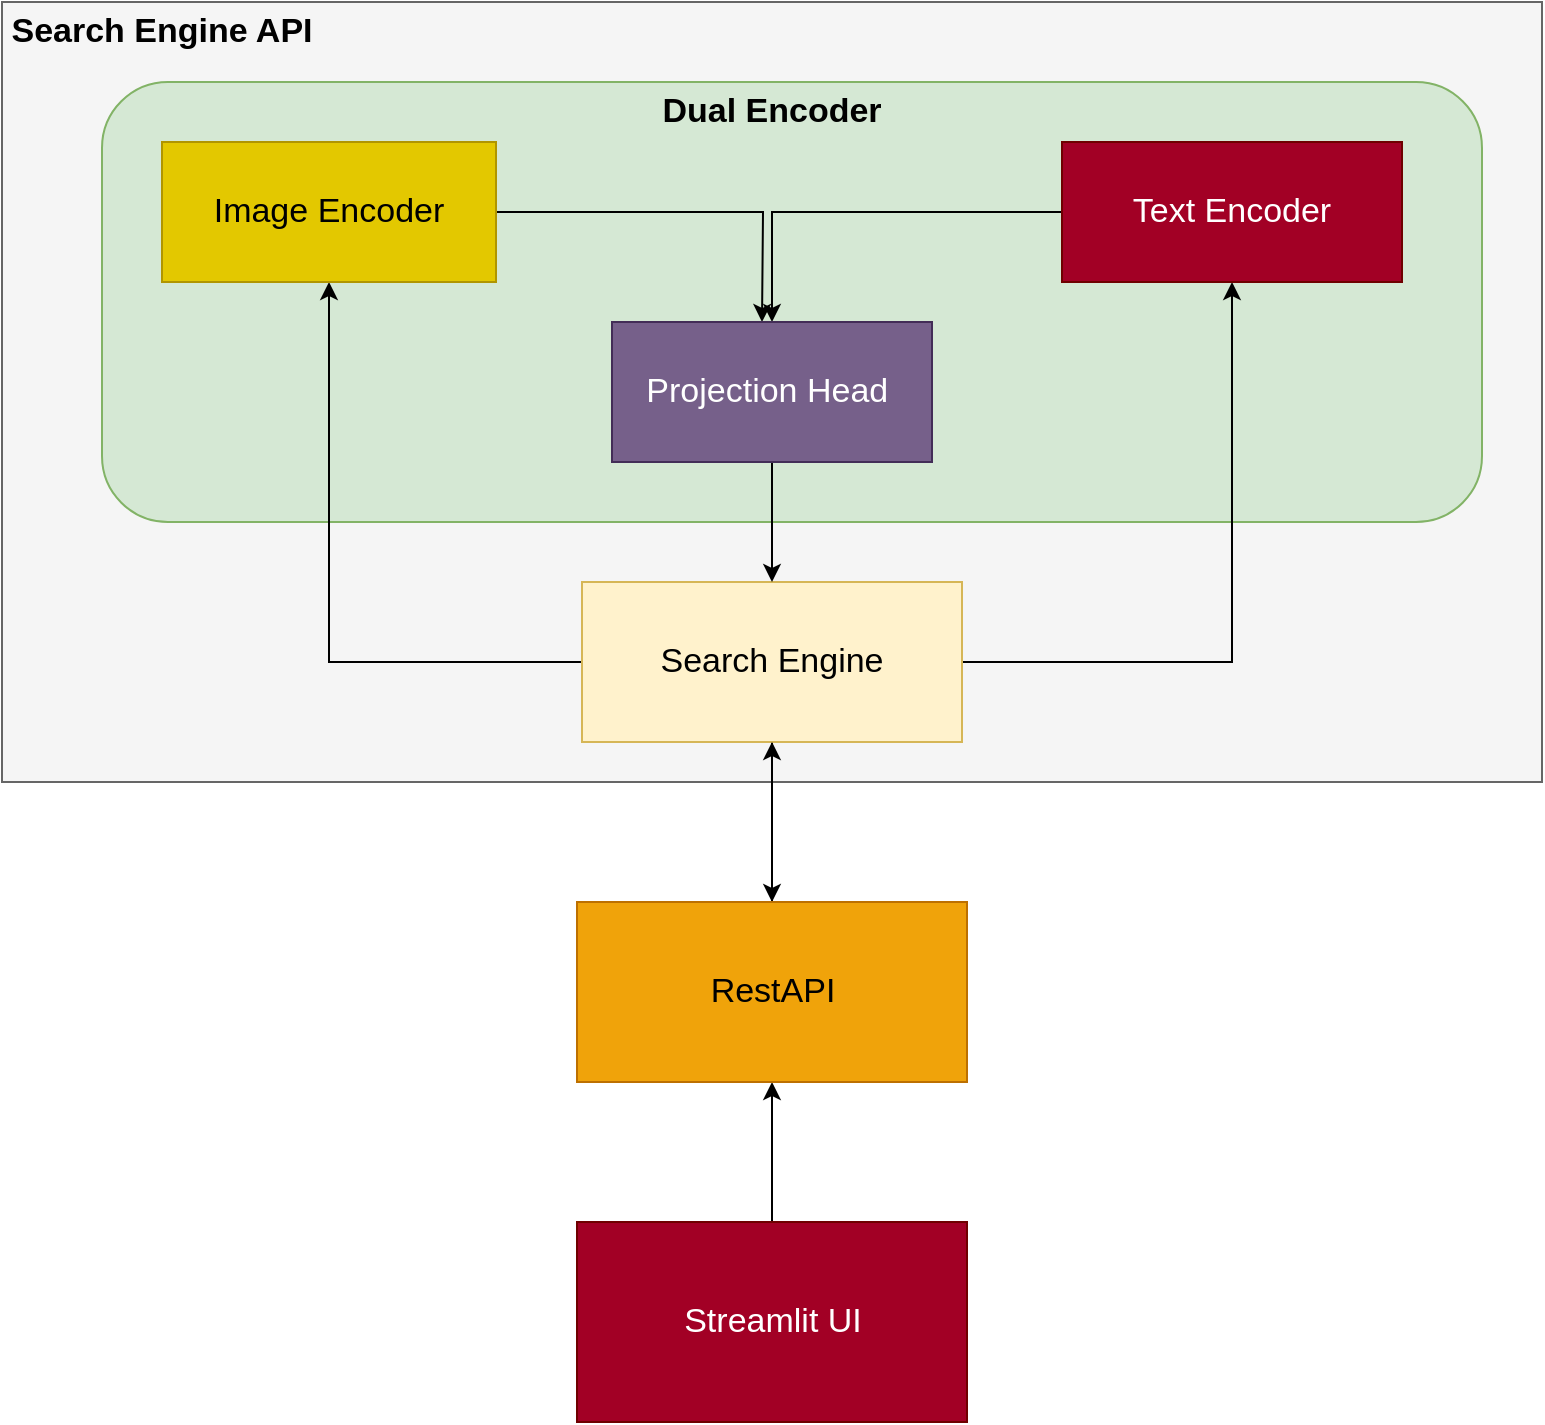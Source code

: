 <mxfile version="20.7.4" type="device"><diagram id="MamlBcBi68GyYtMU6jMY" name="Strona-1"><mxGraphModel dx="778" dy="502" grid="1" gridSize="10" guides="1" tooltips="1" connect="1" arrows="1" fold="1" page="1" pageScale="1" pageWidth="827" pageHeight="1169" math="0" shadow="0"><root><mxCell id="0"/><mxCell id="1" parent="0"/><mxCell id="f-0z7ShAA-5EYgqAXA2M-1" value="" style="rounded=0;whiteSpace=wrap;html=1;fillColor=#f5f5f5;strokeColor=#666666;fontColor=#333333;" parent="1" vertex="1"><mxGeometry x="30" y="30" width="770" height="390" as="geometry"/></mxCell><mxCell id="f-0z7ShAA-5EYgqAXA2M-2" value="Search Engine API" style="text;html=1;strokeColor=none;fillColor=none;align=center;verticalAlign=middle;whiteSpace=wrap;rounded=0;fontSize=17;fontStyle=1" parent="1" vertex="1"><mxGeometry x="30" y="30" width="160" height="30" as="geometry"/></mxCell><mxCell id="f-0z7ShAA-5EYgqAXA2M-14" value="" style="rounded=1;whiteSpace=wrap;html=1;fontSize=17;fillColor=#d5e8d4;strokeColor=#82b366;" parent="1" vertex="1"><mxGeometry x="80" y="70" width="690" height="220" as="geometry"/></mxCell><mxCell id="f-0z7ShAA-5EYgqAXA2M-8" style="edgeStyle=orthogonalEdgeStyle;rounded=0;orthogonalLoop=1;jettySize=auto;html=1;exitX=0;exitY=0.5;exitDx=0;exitDy=0;entryX=0.5;entryY=1;entryDx=0;entryDy=0;fontSize=17;" parent="1" source="f-0z7ShAA-5EYgqAXA2M-5" target="f-0z7ShAA-5EYgqAXA2M-6" edge="1"><mxGeometry relative="1" as="geometry"/></mxCell><mxCell id="f-0z7ShAA-5EYgqAXA2M-9" style="edgeStyle=orthogonalEdgeStyle;rounded=0;orthogonalLoop=1;jettySize=auto;html=1;entryX=0.5;entryY=1;entryDx=0;entryDy=0;fontSize=17;" parent="1" source="f-0z7ShAA-5EYgqAXA2M-5" target="f-0z7ShAA-5EYgqAXA2M-7" edge="1"><mxGeometry relative="1" as="geometry"/></mxCell><mxCell id="CcQ-d-htoobLS5dd6lqc-1" style="edgeStyle=orthogonalEdgeStyle;rounded=0;orthogonalLoop=1;jettySize=auto;html=1;entryX=0.5;entryY=0;entryDx=0;entryDy=0;" edge="1" parent="1" source="f-0z7ShAA-5EYgqAXA2M-5" target="f-0z7ShAA-5EYgqAXA2M-17"><mxGeometry relative="1" as="geometry"/></mxCell><mxCell id="f-0z7ShAA-5EYgqAXA2M-5" value="Search Engine" style="rounded=0;whiteSpace=wrap;html=1;fontSize=17;fillColor=#fff2cc;strokeColor=#d6b656;" parent="1" vertex="1"><mxGeometry x="320" y="320" width="190" height="80" as="geometry"/></mxCell><mxCell id="f-0z7ShAA-5EYgqAXA2M-12" style="edgeStyle=orthogonalEdgeStyle;rounded=0;orthogonalLoop=1;jettySize=auto;html=1;exitX=1;exitY=0.5;exitDx=0;exitDy=0;fontSize=17;" parent="1" source="f-0z7ShAA-5EYgqAXA2M-6" edge="1"><mxGeometry relative="1" as="geometry"><mxPoint x="410" y="190" as="targetPoint"/></mxGeometry></mxCell><mxCell id="f-0z7ShAA-5EYgqAXA2M-6" value="Image Encoder" style="rounded=0;whiteSpace=wrap;html=1;fontSize=17;fillColor=#e3c800;strokeColor=#B09500;fontColor=#000000;" parent="1" vertex="1"><mxGeometry x="110" y="100" width="167" height="70" as="geometry"/></mxCell><mxCell id="f-0z7ShAA-5EYgqAXA2M-11" style="edgeStyle=orthogonalEdgeStyle;rounded=0;orthogonalLoop=1;jettySize=auto;html=1;fontSize=17;" parent="1" source="f-0z7ShAA-5EYgqAXA2M-7" target="f-0z7ShAA-5EYgqAXA2M-10" edge="1"><mxGeometry relative="1" as="geometry"/></mxCell><mxCell id="f-0z7ShAA-5EYgqAXA2M-7" value="Text Encoder" style="rounded=0;whiteSpace=wrap;html=1;fontSize=17;fillColor=#a20025;strokeColor=#6F0000;fontColor=#ffffff;" parent="1" vertex="1"><mxGeometry x="560" y="100" width="170" height="70" as="geometry"/></mxCell><mxCell id="f-0z7ShAA-5EYgqAXA2M-13" style="edgeStyle=orthogonalEdgeStyle;rounded=0;orthogonalLoop=1;jettySize=auto;html=1;fontSize=17;" parent="1" source="f-0z7ShAA-5EYgqAXA2M-10" target="f-0z7ShAA-5EYgqAXA2M-5" edge="1"><mxGeometry relative="1" as="geometry"/></mxCell><mxCell id="f-0z7ShAA-5EYgqAXA2M-10" value="Projection Head&amp;nbsp;" style="rounded=0;whiteSpace=wrap;html=1;fontSize=17;fillColor=#76608a;strokeColor=#432D57;fontColor=#ffffff;" parent="1" vertex="1"><mxGeometry x="335" y="190" width="160" height="70" as="geometry"/></mxCell><mxCell id="f-0z7ShAA-5EYgqAXA2M-15" value="Dual Encoder" style="text;html=1;strokeColor=none;fillColor=none;align=center;verticalAlign=middle;whiteSpace=wrap;rounded=0;fontSize=17;fontStyle=1" parent="1" vertex="1"><mxGeometry x="320" y="70" width="190" height="30" as="geometry"/></mxCell><mxCell id="f-0z7ShAA-5EYgqAXA2M-18" value="" style="edgeStyle=orthogonalEdgeStyle;rounded=0;orthogonalLoop=1;jettySize=auto;html=1;fontSize=17;" parent="1" source="f-0z7ShAA-5EYgqAXA2M-16" target="f-0z7ShAA-5EYgqAXA2M-17" edge="1"><mxGeometry relative="1" as="geometry"/></mxCell><mxCell id="f-0z7ShAA-5EYgqAXA2M-16" value="Streamlit UI" style="rounded=0;whiteSpace=wrap;html=1;fontSize=17;fillColor=#a20025;fontColor=#ffffff;strokeColor=#6F0000;" parent="1" vertex="1"><mxGeometry x="317.5" y="640" width="195" height="100" as="geometry"/></mxCell><mxCell id="f-0z7ShAA-5EYgqAXA2M-19" style="edgeStyle=orthogonalEdgeStyle;rounded=0;orthogonalLoop=1;jettySize=auto;html=1;entryX=0.5;entryY=1;entryDx=0;entryDy=0;fontSize=17;" parent="1" source="f-0z7ShAA-5EYgqAXA2M-17" target="f-0z7ShAA-5EYgqAXA2M-5" edge="1"><mxGeometry relative="1" as="geometry"/></mxCell><mxCell id="f-0z7ShAA-5EYgqAXA2M-17" value="RestAPI" style="whiteSpace=wrap;html=1;fontSize=17;rounded=0;fillColor=#f0a30a;fontColor=#000000;strokeColor=#BD7000;" parent="1" vertex="1"><mxGeometry x="317.5" y="480" width="195" height="90" as="geometry"/></mxCell></root></mxGraphModel></diagram></mxfile>
